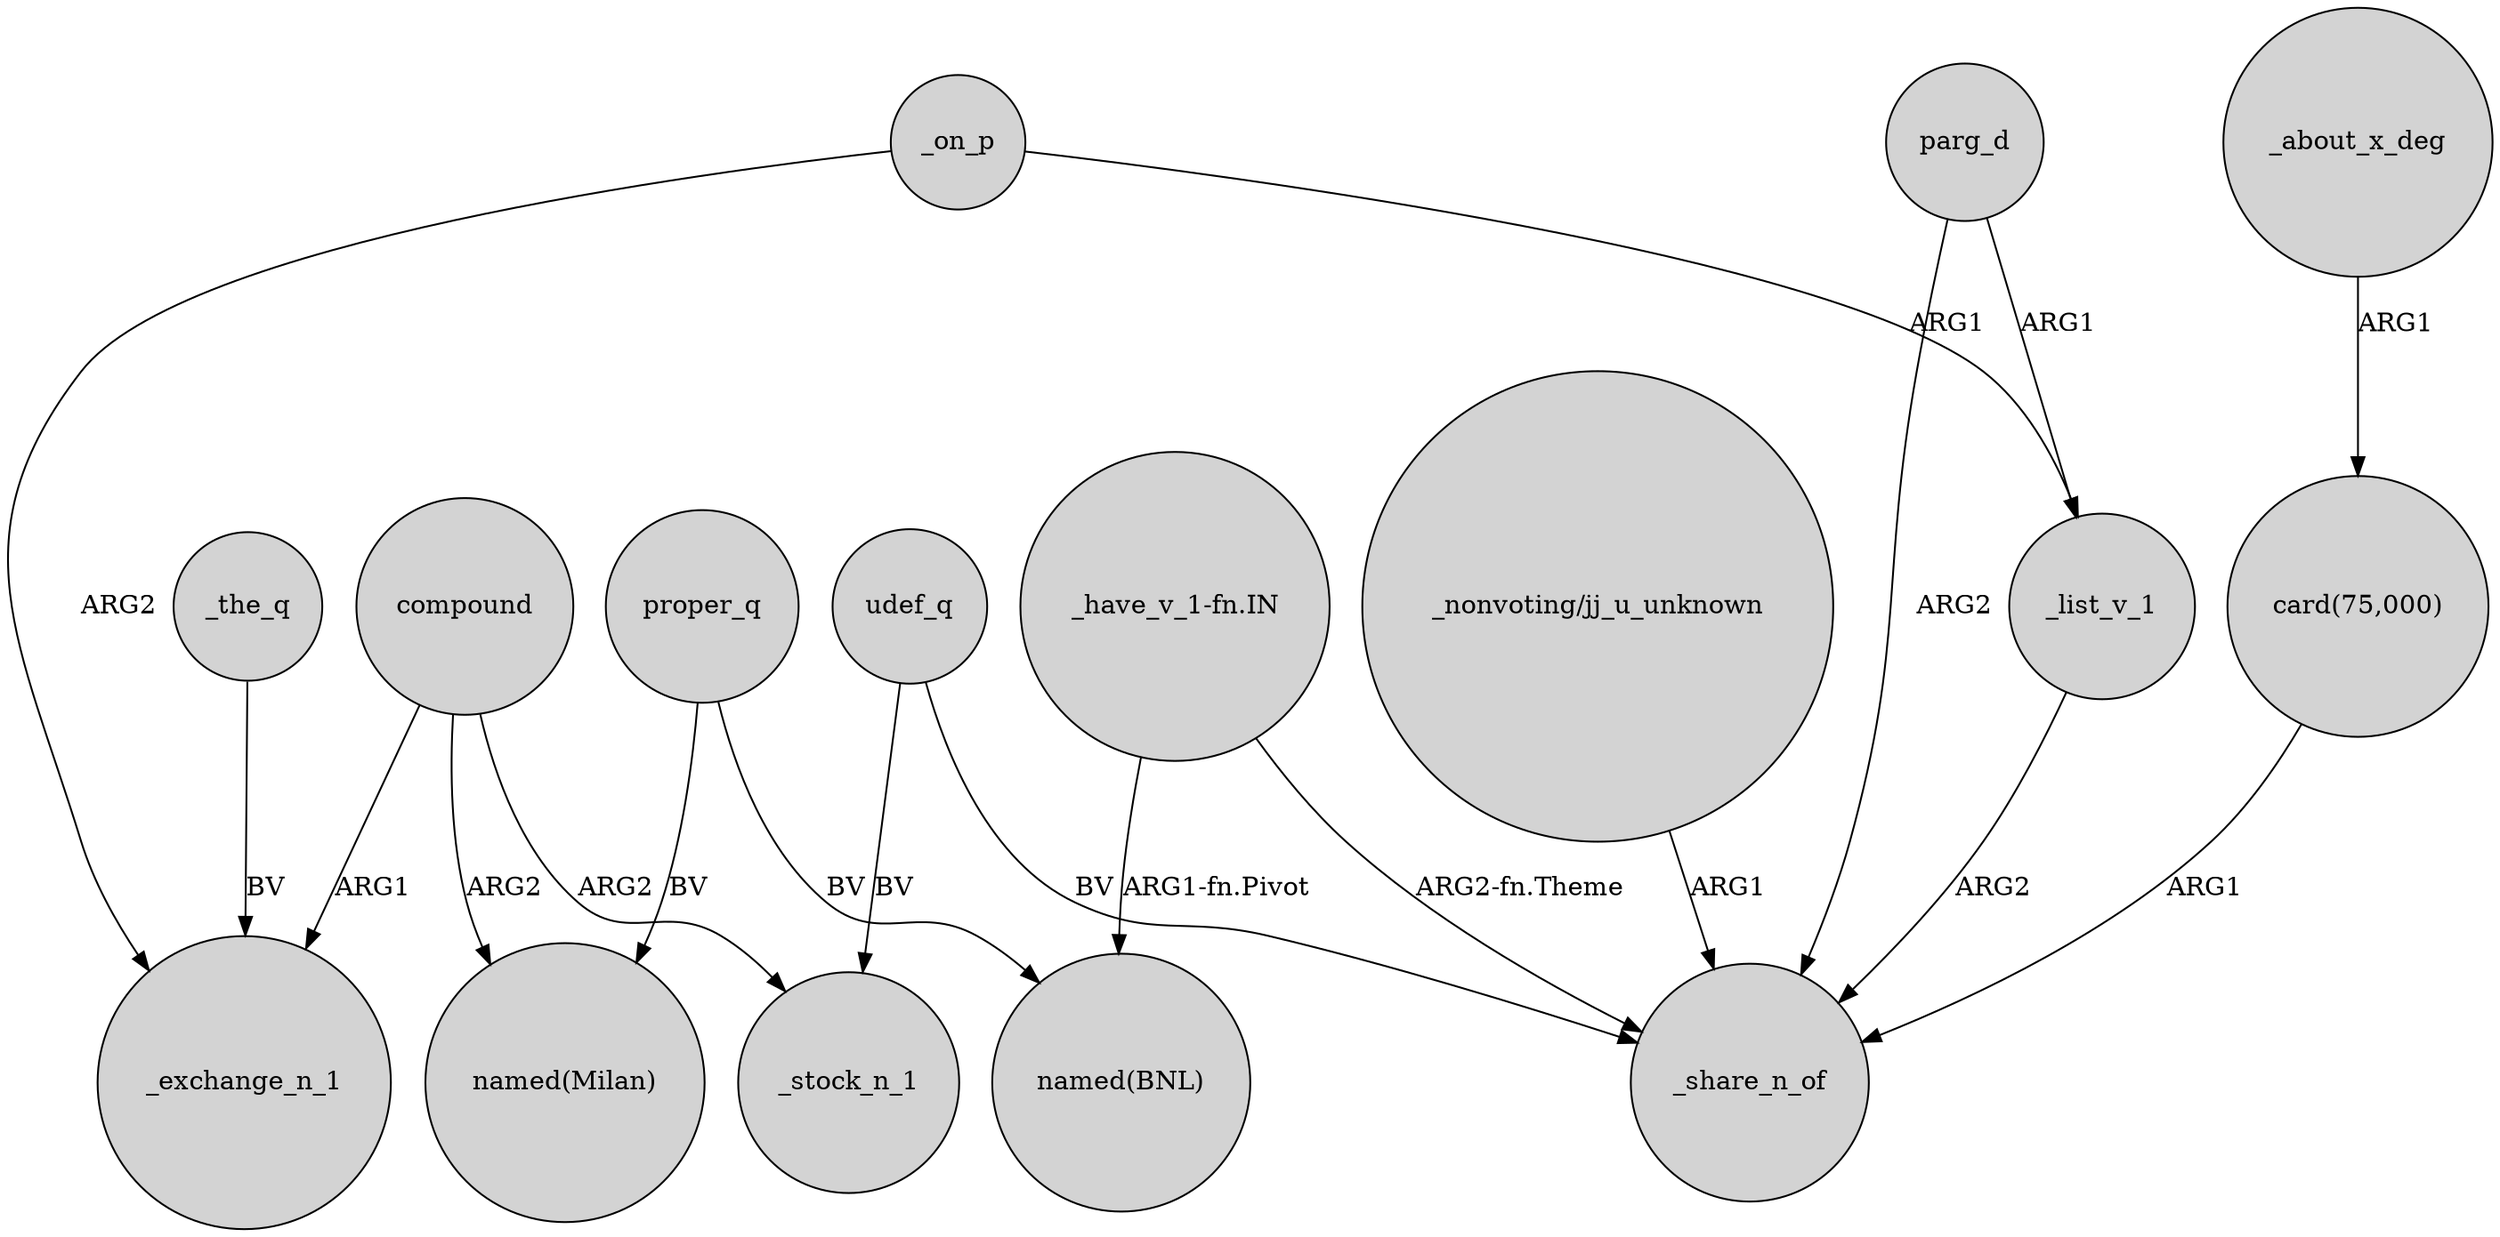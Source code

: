 digraph {
	node [shape=circle style=filled]
	_on_p -> _list_v_1 [label=ARG1]
	parg_d -> _list_v_1 [label=ARG1]
	_on_p -> _exchange_n_1 [label=ARG2]
	udef_q -> _stock_n_1 [label=BV]
	"_have_v_1-fn.IN" -> "named(BNL)" [label="ARG1-fn.Pivot"]
	_list_v_1 -> _share_n_of [label=ARG2]
	compound -> _exchange_n_1 [label=ARG1]
	udef_q -> _share_n_of [label=BV]
	_about_x_deg -> "card(75,000)" [label=ARG1]
	parg_d -> _share_n_of [label=ARG2]
	"_have_v_1-fn.IN" -> _share_n_of [label="ARG2-fn.Theme"]
	compound -> "named(Milan)" [label=ARG2]
	"card(75,000)" -> _share_n_of [label=ARG1]
	"_nonvoting/jj_u_unknown" -> _share_n_of [label=ARG1]
	compound -> _stock_n_1 [label=ARG2]
	_the_q -> _exchange_n_1 [label=BV]
	proper_q -> "named(BNL)" [label=BV]
	proper_q -> "named(Milan)" [label=BV]
}
